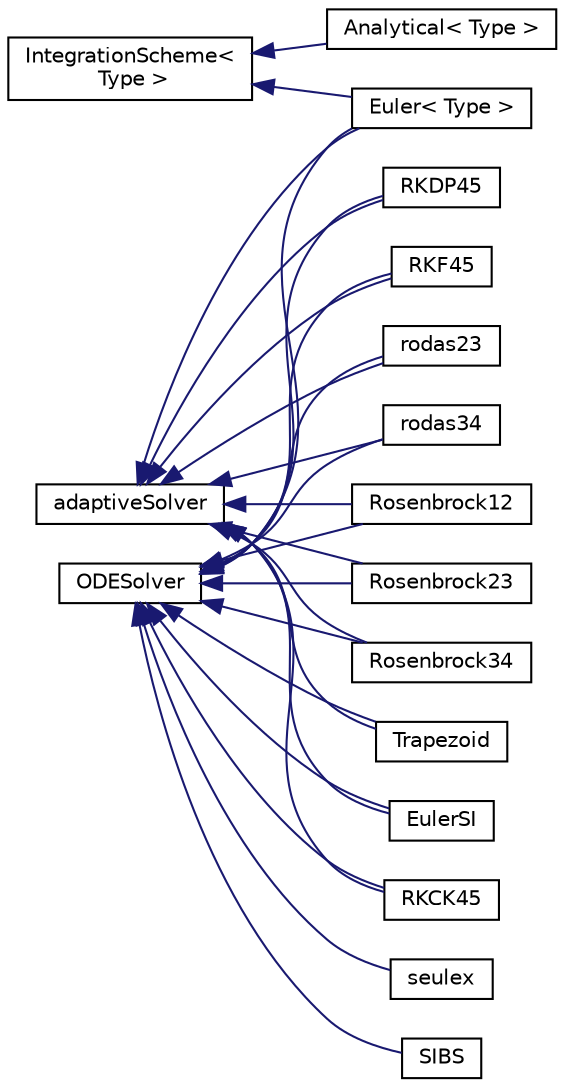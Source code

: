 digraph "Graphical Class Hierarchy"
{
  bgcolor="transparent";
  edge [fontname="Helvetica",fontsize="10",labelfontname="Helvetica",labelfontsize="10"];
  node [fontname="Helvetica",fontsize="10",shape=record];
  rankdir="LR";
  Node1 [label="adaptiveSolver",height=0.2,width=0.4,color="black",URL="$a00020.html"];
  Node1 -> Node2 [dir="back",color="midnightblue",fontsize="10",style="solid",fontname="Helvetica"];
  Node2 [label="Euler\< Type \>",height=0.2,width=0.4,color="black",URL="$a00679.html",tooltip="Euler-implicit integration. "];
  Node1 -> Node3 [dir="back",color="midnightblue",fontsize="10",style="solid",fontname="Helvetica"];
  Node3 [label="EulerSI",height=0.2,width=0.4,color="black",URL="$a00684.html",tooltip="Semi-implicit Euler ODE solver of order (0)1. "];
  Node1 -> Node4 [dir="back",color="midnightblue",fontsize="10",style="solid",fontname="Helvetica"];
  Node4 [label="RKCK45",height=0.2,width=0.4,color="black",URL="$a02202.html",tooltip="4/5th Order Cash-Karp Runge-Kutta ODE solver. "];
  Node1 -> Node5 [dir="back",color="midnightblue",fontsize="10",style="solid",fontname="Helvetica"];
  Node5 [label="RKDP45",height=0.2,width=0.4,color="black",URL="$a02203.html",tooltip="4/5th Order Dormand–Prince Runge-Kutta ODE solver. "];
  Node1 -> Node6 [dir="back",color="midnightblue",fontsize="10",style="solid",fontname="Helvetica"];
  Node6 [label="RKF45",height=0.2,width=0.4,color="black",URL="$a02204.html",tooltip="4/5th Order Runge-Kutta-Fehlberg ODE solver "];
  Node1 -> Node7 [dir="back",color="midnightblue",fontsize="10",style="solid",fontname="Helvetica"];
  Node7 [label="rodas23",height=0.2,width=0.4,color="black",URL="$a02206.html",tooltip="L-stable, stiffly-accurate embedded Rosenbrock ODE solver of order (2)3. "];
  Node1 -> Node8 [dir="back",color="midnightblue",fontsize="10",style="solid",fontname="Helvetica"];
  Node8 [label="rodas34",height=0.2,width=0.4,color="black",URL="$a02207.html",tooltip="L-stable, stiffly-accurate embedded Rosenbrock ODE solver of order (3)4. "];
  Node1 -> Node9 [dir="back",color="midnightblue",fontsize="10",style="solid",fontname="Helvetica"];
  Node9 [label="Rosenbrock12",height=0.2,width=0.4,color="black",URL="$a02208.html",tooltip="L-stable embedded Rosenbrock ODE solver of order (1)2. "];
  Node1 -> Node10 [dir="back",color="midnightblue",fontsize="10",style="solid",fontname="Helvetica"];
  Node10 [label="Rosenbrock23",height=0.2,width=0.4,color="black",URL="$a02209.html",tooltip="L-stable embedded Rosenbrock ODE solver of order (2)3. "];
  Node1 -> Node11 [dir="back",color="midnightblue",fontsize="10",style="solid",fontname="Helvetica"];
  Node11 [label="Rosenbrock34",height=0.2,width=0.4,color="black",URL="$a02210.html",tooltip="L-stable embedded Rosenbrock ODE solver of order (3)4. "];
  Node1 -> Node12 [dir="back",color="midnightblue",fontsize="10",style="solid",fontname="Helvetica"];
  Node12 [label="Trapezoid",height=0.2,width=0.4,color="black",URL="$a02666.html",tooltip="Trapezoidal ODE solver of order (1)2. "];
  Node13 [label="IntegrationScheme\<\l Type \>",height=0.2,width=0.4,color="black",URL="$a01136.html",tooltip="Top level model for Integration schemes. "];
  Node13 -> Node14 [dir="back",color="midnightblue",fontsize="10",style="solid",fontname="Helvetica"];
  Node14 [label="Analytical\< Type \>",height=0.2,width=0.4,color="black",URL="$a00050.html",tooltip="Analytical integration. "];
  Node13 -> Node2 [dir="back",color="midnightblue",fontsize="10",style="solid",fontname="Helvetica"];
  Node15 [label="ODESolver",height=0.2,width=0.4,color="black",URL="$a01693.html",tooltip="Abstract base-class for ODE system solvers. "];
  Node15 -> Node2 [dir="back",color="midnightblue",fontsize="10",style="solid",fontname="Helvetica"];
  Node15 -> Node3 [dir="back",color="midnightblue",fontsize="10",style="solid",fontname="Helvetica"];
  Node15 -> Node4 [dir="back",color="midnightblue",fontsize="10",style="solid",fontname="Helvetica"];
  Node15 -> Node5 [dir="back",color="midnightblue",fontsize="10",style="solid",fontname="Helvetica"];
  Node15 -> Node6 [dir="back",color="midnightblue",fontsize="10",style="solid",fontname="Helvetica"];
  Node15 -> Node7 [dir="back",color="midnightblue",fontsize="10",style="solid",fontname="Helvetica"];
  Node15 -> Node8 [dir="back",color="midnightblue",fontsize="10",style="solid",fontname="Helvetica"];
  Node15 -> Node9 [dir="back",color="midnightblue",fontsize="10",style="solid",fontname="Helvetica"];
  Node15 -> Node10 [dir="back",color="midnightblue",fontsize="10",style="solid",fontname="Helvetica"];
  Node15 -> Node11 [dir="back",color="midnightblue",fontsize="10",style="solid",fontname="Helvetica"];
  Node15 -> Node16 [dir="back",color="midnightblue",fontsize="10",style="solid",fontname="Helvetica"];
  Node16 [label="seulex",height=0.2,width=0.4,color="black",URL="$a02282.html",tooltip="An extrapolation-algorithm, based on the linearly implicit Euler method with step size control and or..."];
  Node15 -> Node17 [dir="back",color="midnightblue",fontsize="10",style="solid",fontname="Helvetica"];
  Node17 [label="SIBS",height=0.2,width=0.4,color="black",URL="$a02294.html",tooltip="Foam::SIBS. "];
  Node15 -> Node12 [dir="back",color="midnightblue",fontsize="10",style="solid",fontname="Helvetica"];
}
